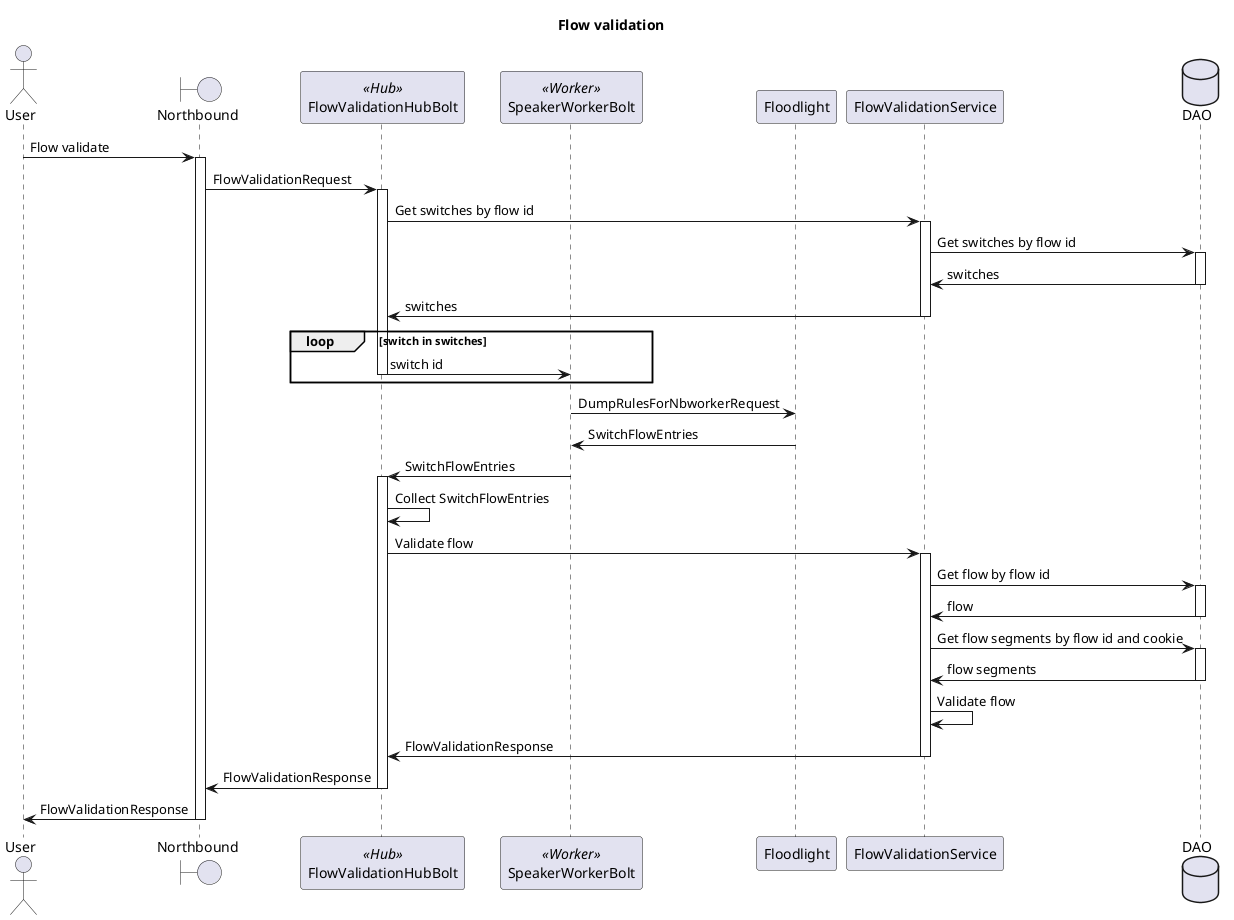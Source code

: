 @startuml
title Flow validation

actor User
boundary Northbound
participant FlowValidationHubBolt << Hub >>
participant SpeakerWorkerBolt <<Worker>>
participant Floodlight
participant FlowValidationService
database DAO

User -> Northbound : Flow validate

activate Northbound
Northbound -> FlowValidationHubBolt : FlowValidationRequest
activate FlowValidationHubBolt
FlowValidationHubBolt -> FlowValidationService : Get switches by flow id
activate FlowValidationService
FlowValidationService -> DAO : Get switches by flow id
activate DAO
DAO -> FlowValidationService : switches
deactivate DAO
FlowValidationService -> FlowValidationHubBolt : switches
deactivate FlowValidationService
loop switch in switches
  FlowValidationHubBolt -> SpeakerWorkerBolt : switch id
deactivate FlowValidationHubBolt
end
SpeakerWorkerBolt -> Floodlight : DumpRulesForNbworkerRequest
Floodlight -> SpeakerWorkerBolt : SwitchFlowEntries
SpeakerWorkerBolt -> FlowValidationHubBolt : SwitchFlowEntries
activate FlowValidationHubBolt
FlowValidationHubBolt -> FlowValidationHubBolt : Collect SwitchFlowEntries
FlowValidationHubBolt -> FlowValidationService : Validate flow
activate FlowValidationService
FlowValidationService -> DAO : Get flow by flow id
activate DAO
DAO -> FlowValidationService : flow
deactivate DAO
FlowValidationService -> DAO : Get flow segments by flow id and cookie
activate DAO
DAO -> FlowValidationService : flow segments
deactivate DAO
FlowValidationService -> FlowValidationService : Validate flow
FlowValidationService -> FlowValidationHubBolt : FlowValidationResponse
deactivate FlowValidationService
FlowValidationHubBolt -> Northbound : FlowValidationResponse
deactivate FlowValidationHubBolt
Northbound -> User : FlowValidationResponse
deactivate Northbound

@enduml